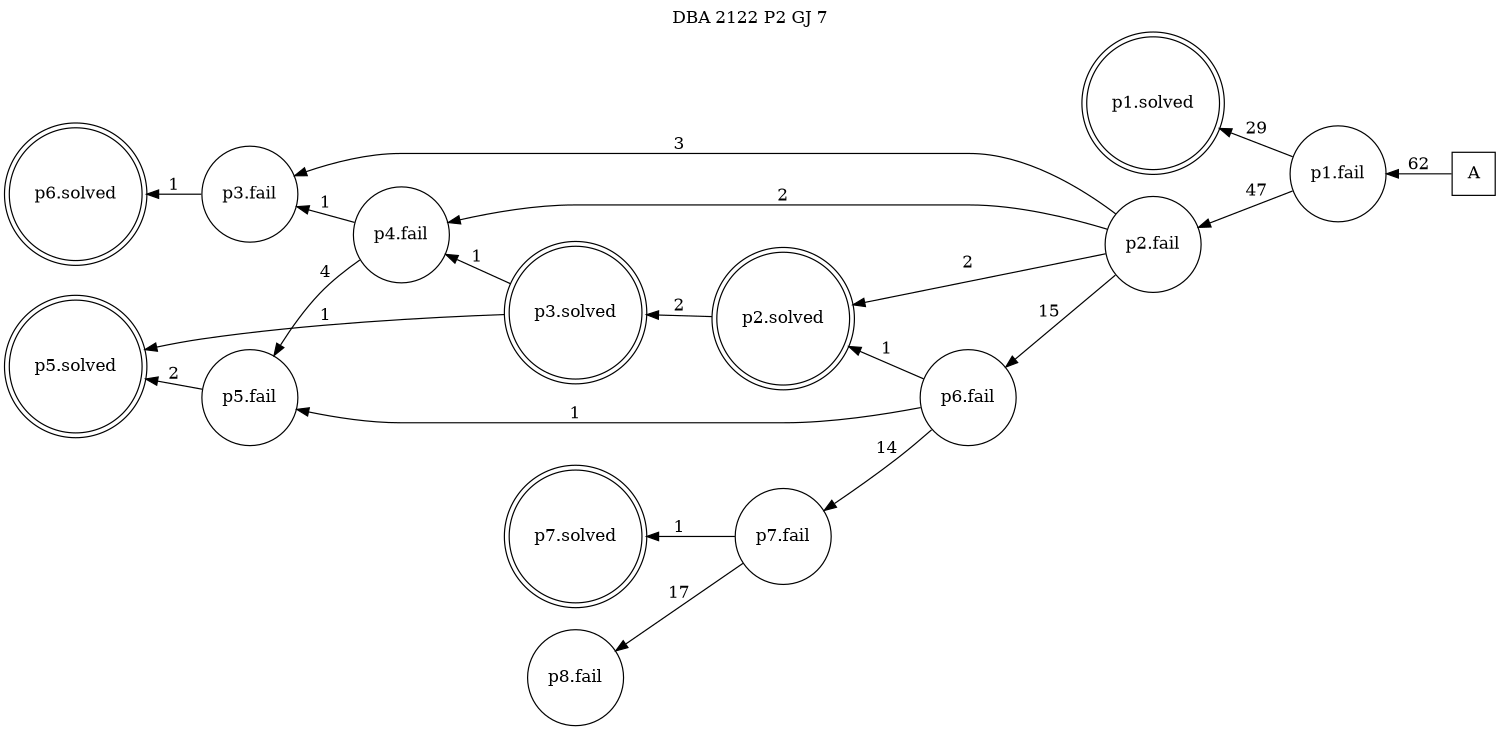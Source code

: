 digraph DBA_2122_P2_GJ_7 {
labelloc="tl"
label= " DBA 2122 P2 GJ 7 "
rankdir="RL";
graph [ size=" 10 , 10 !"]

"A" [shape="square" label="A"]
"p1.fail" [shape="circle" label="p1.fail"]
"p1.solved" [shape="doublecircle" label="p1.solved"]
"p2.fail" [shape="circle" label="p2.fail"]
"p3.fail" [shape="circle" label="p3.fail"]
"p4.fail" [shape="circle" label="p4.fail"]
"p2.solved" [shape="doublecircle" label="p2.solved"]
"p6.fail" [shape="circle" label="p6.fail"]
"p5.fail" [shape="circle" label="p5.fail"]
"p6.solved" [shape="doublecircle" label="p6.solved"]
"p3.solved" [shape="doublecircle" label="p3.solved"]
"p5.solved" [shape="doublecircle" label="p5.solved"]
"p7.fail" [shape="circle" label="p7.fail"]
"p7.solved" [shape="doublecircle" label="p7.solved"]
"p8.fail" [shape="circle" label="p8.fail"]
"A" -> "p1.fail" [ label=62]
"p1.fail" -> "p1.solved" [ label=29]
"p1.fail" -> "p2.fail" [ label=47]
"p2.fail" -> "p3.fail" [ label=3]
"p2.fail" -> "p4.fail" [ label=2]
"p2.fail" -> "p2.solved" [ label=2]
"p2.fail" -> "p6.fail" [ label=15]
"p3.fail" -> "p6.solved" [ label=1]
"p4.fail" -> "p3.fail" [ label=1]
"p4.fail" -> "p5.fail" [ label=4]
"p2.solved" -> "p3.solved" [ label=2]
"p6.fail" -> "p2.solved" [ label=1]
"p6.fail" -> "p5.fail" [ label=1]
"p6.fail" -> "p7.fail" [ label=14]
"p5.fail" -> "p5.solved" [ label=2]
"p3.solved" -> "p4.fail" [ label=1]
"p3.solved" -> "p5.solved" [ label=1]
"p7.fail" -> "p7.solved" [ label=1]
"p7.fail" -> "p8.fail" [ label=17]
}
